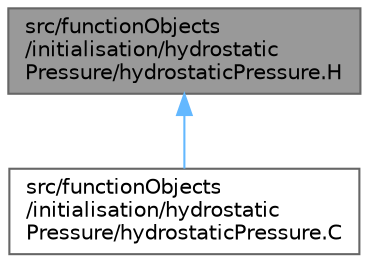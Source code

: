 digraph "src/functionObjects/initialisation/hydrostaticPressure/hydrostaticPressure.H"
{
 // LATEX_PDF_SIZE
  bgcolor="transparent";
  edge [fontname=Helvetica,fontsize=10,labelfontname=Helvetica,labelfontsize=10];
  node [fontname=Helvetica,fontsize=10,shape=box,height=0.2,width=0.4];
  Node1 [id="Node000001",label="src/functionObjects\l/initialisation/hydrostatic\lPressure/hydrostaticPressure.H",height=0.2,width=0.4,color="gray40", fillcolor="grey60", style="filled", fontcolor="black",tooltip=" "];
  Node1 -> Node2 [id="edge1_Node000001_Node000002",dir="back",color="steelblue1",style="solid",tooltip=" "];
  Node2 [id="Node000002",label="src/functionObjects\l/initialisation/hydrostatic\lPressure/hydrostaticPressure.C",height=0.2,width=0.4,color="grey40", fillcolor="white", style="filled",URL="$hydrostaticPressure_8C.html",tooltip=" "];
}
